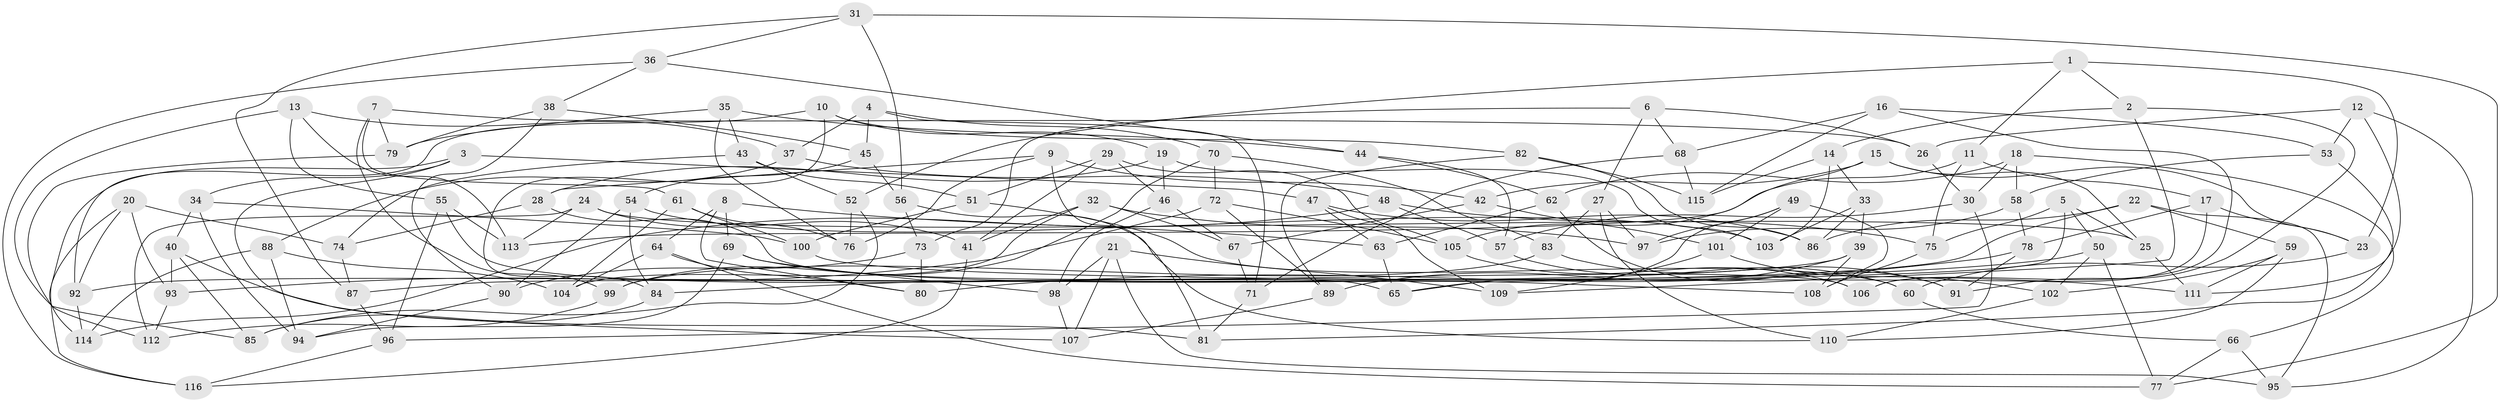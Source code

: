 // Generated by graph-tools (version 1.1) at 2025/50/03/09/25 03:50:49]
// undirected, 116 vertices, 232 edges
graph export_dot {
graph [start="1"]
  node [color=gray90,style=filled];
  1;
  2;
  3;
  4;
  5;
  6;
  7;
  8;
  9;
  10;
  11;
  12;
  13;
  14;
  15;
  16;
  17;
  18;
  19;
  20;
  21;
  22;
  23;
  24;
  25;
  26;
  27;
  28;
  29;
  30;
  31;
  32;
  33;
  34;
  35;
  36;
  37;
  38;
  39;
  40;
  41;
  42;
  43;
  44;
  45;
  46;
  47;
  48;
  49;
  50;
  51;
  52;
  53;
  54;
  55;
  56;
  57;
  58;
  59;
  60;
  61;
  62;
  63;
  64;
  65;
  66;
  67;
  68;
  69;
  70;
  71;
  72;
  73;
  74;
  75;
  76;
  77;
  78;
  79;
  80;
  81;
  82;
  83;
  84;
  85;
  86;
  87;
  88;
  89;
  90;
  91;
  92;
  93;
  94;
  95;
  96;
  97;
  98;
  99;
  100;
  101;
  102;
  103;
  104;
  105;
  106;
  107;
  108;
  109;
  110;
  111;
  112;
  113;
  114;
  115;
  116;
  1 -- 2;
  1 -- 52;
  1 -- 11;
  1 -- 23;
  2 -- 109;
  2 -- 91;
  2 -- 14;
  3 -- 114;
  3 -- 34;
  3 -- 107;
  3 -- 47;
  4 -- 70;
  4 -- 71;
  4 -- 37;
  4 -- 45;
  5 -- 75;
  5 -- 25;
  5 -- 65;
  5 -- 50;
  6 -- 26;
  6 -- 27;
  6 -- 73;
  6 -- 68;
  7 -- 99;
  7 -- 61;
  7 -- 79;
  7 -- 26;
  8 -- 64;
  8 -- 63;
  8 -- 69;
  8 -- 80;
  9 -- 42;
  9 -- 81;
  9 -- 28;
  9 -- 76;
  10 -- 82;
  10 -- 19;
  10 -- 84;
  10 -- 92;
  11 -- 113;
  11 -- 17;
  11 -- 75;
  12 -- 53;
  12 -- 111;
  12 -- 26;
  12 -- 95;
  13 -- 55;
  13 -- 85;
  13 -- 113;
  13 -- 37;
  14 -- 103;
  14 -- 33;
  14 -- 115;
  15 -- 25;
  15 -- 105;
  15 -- 23;
  15 -- 42;
  16 -- 68;
  16 -- 106;
  16 -- 115;
  16 -- 53;
  17 -- 106;
  17 -- 23;
  17 -- 78;
  18 -- 30;
  18 -- 62;
  18 -- 58;
  18 -- 66;
  19 -- 103;
  19 -- 28;
  19 -- 46;
  20 -- 92;
  20 -- 74;
  20 -- 93;
  20 -- 116;
  21 -- 109;
  21 -- 107;
  21 -- 95;
  21 -- 98;
  22 -- 86;
  22 -- 95;
  22 -- 87;
  22 -- 59;
  23 -- 60;
  24 -- 25;
  24 -- 41;
  24 -- 112;
  24 -- 113;
  25 -- 111;
  26 -- 30;
  27 -- 97;
  27 -- 83;
  27 -- 110;
  28 -- 74;
  28 -- 106;
  29 -- 105;
  29 -- 41;
  29 -- 46;
  29 -- 51;
  30 -- 96;
  30 -- 57;
  31 -- 36;
  31 -- 87;
  31 -- 77;
  31 -- 56;
  32 -- 41;
  32 -- 67;
  32 -- 97;
  32 -- 104;
  33 -- 103;
  33 -- 39;
  33 -- 86;
  34 -- 100;
  34 -- 40;
  34 -- 94;
  35 -- 76;
  35 -- 43;
  35 -- 44;
  35 -- 79;
  36 -- 44;
  36 -- 38;
  36 -- 116;
  37 -- 88;
  37 -- 48;
  38 -- 90;
  38 -- 79;
  38 -- 45;
  39 -- 89;
  39 -- 92;
  39 -- 108;
  40 -- 81;
  40 -- 93;
  40 -- 85;
  41 -- 116;
  42 -- 67;
  42 -- 101;
  43 -- 51;
  43 -- 52;
  43 -- 74;
  44 -- 62;
  44 -- 57;
  45 -- 56;
  45 -- 54;
  46 -- 98;
  46 -- 67;
  47 -- 109;
  47 -- 63;
  47 -- 86;
  48 -- 75;
  48 -- 57;
  48 -- 114;
  49 -- 65;
  49 -- 101;
  49 -- 97;
  49 -- 108;
  50 -- 77;
  50 -- 84;
  50 -- 102;
  51 -- 60;
  51 -- 100;
  52 -- 85;
  52 -- 76;
  53 -- 81;
  53 -- 58;
  54 -- 84;
  54 -- 90;
  54 -- 103;
  55 -- 113;
  55 -- 96;
  55 -- 65;
  56 -- 110;
  56 -- 73;
  57 -- 60;
  58 -- 97;
  58 -- 78;
  59 -- 102;
  59 -- 110;
  59 -- 111;
  60 -- 66;
  61 -- 100;
  61 -- 76;
  61 -- 104;
  62 -- 63;
  62 -- 91;
  63 -- 65;
  64 -- 104;
  64 -- 77;
  64 -- 80;
  66 -- 95;
  66 -- 77;
  67 -- 71;
  68 -- 71;
  68 -- 115;
  69 -- 108;
  69 -- 98;
  69 -- 94;
  70 -- 72;
  70 -- 99;
  70 -- 83;
  71 -- 81;
  72 -- 93;
  72 -- 105;
  72 -- 89;
  73 -- 80;
  73 -- 90;
  74 -- 87;
  75 -- 108;
  78 -- 80;
  78 -- 91;
  79 -- 112;
  82 -- 115;
  82 -- 89;
  82 -- 86;
  83 -- 99;
  83 -- 91;
  84 -- 85;
  87 -- 96;
  88 -- 104;
  88 -- 94;
  88 -- 114;
  89 -- 107;
  90 -- 94;
  92 -- 114;
  93 -- 112;
  96 -- 116;
  98 -- 107;
  99 -- 112;
  100 -- 111;
  101 -- 102;
  101 -- 109;
  102 -- 110;
  105 -- 106;
}
